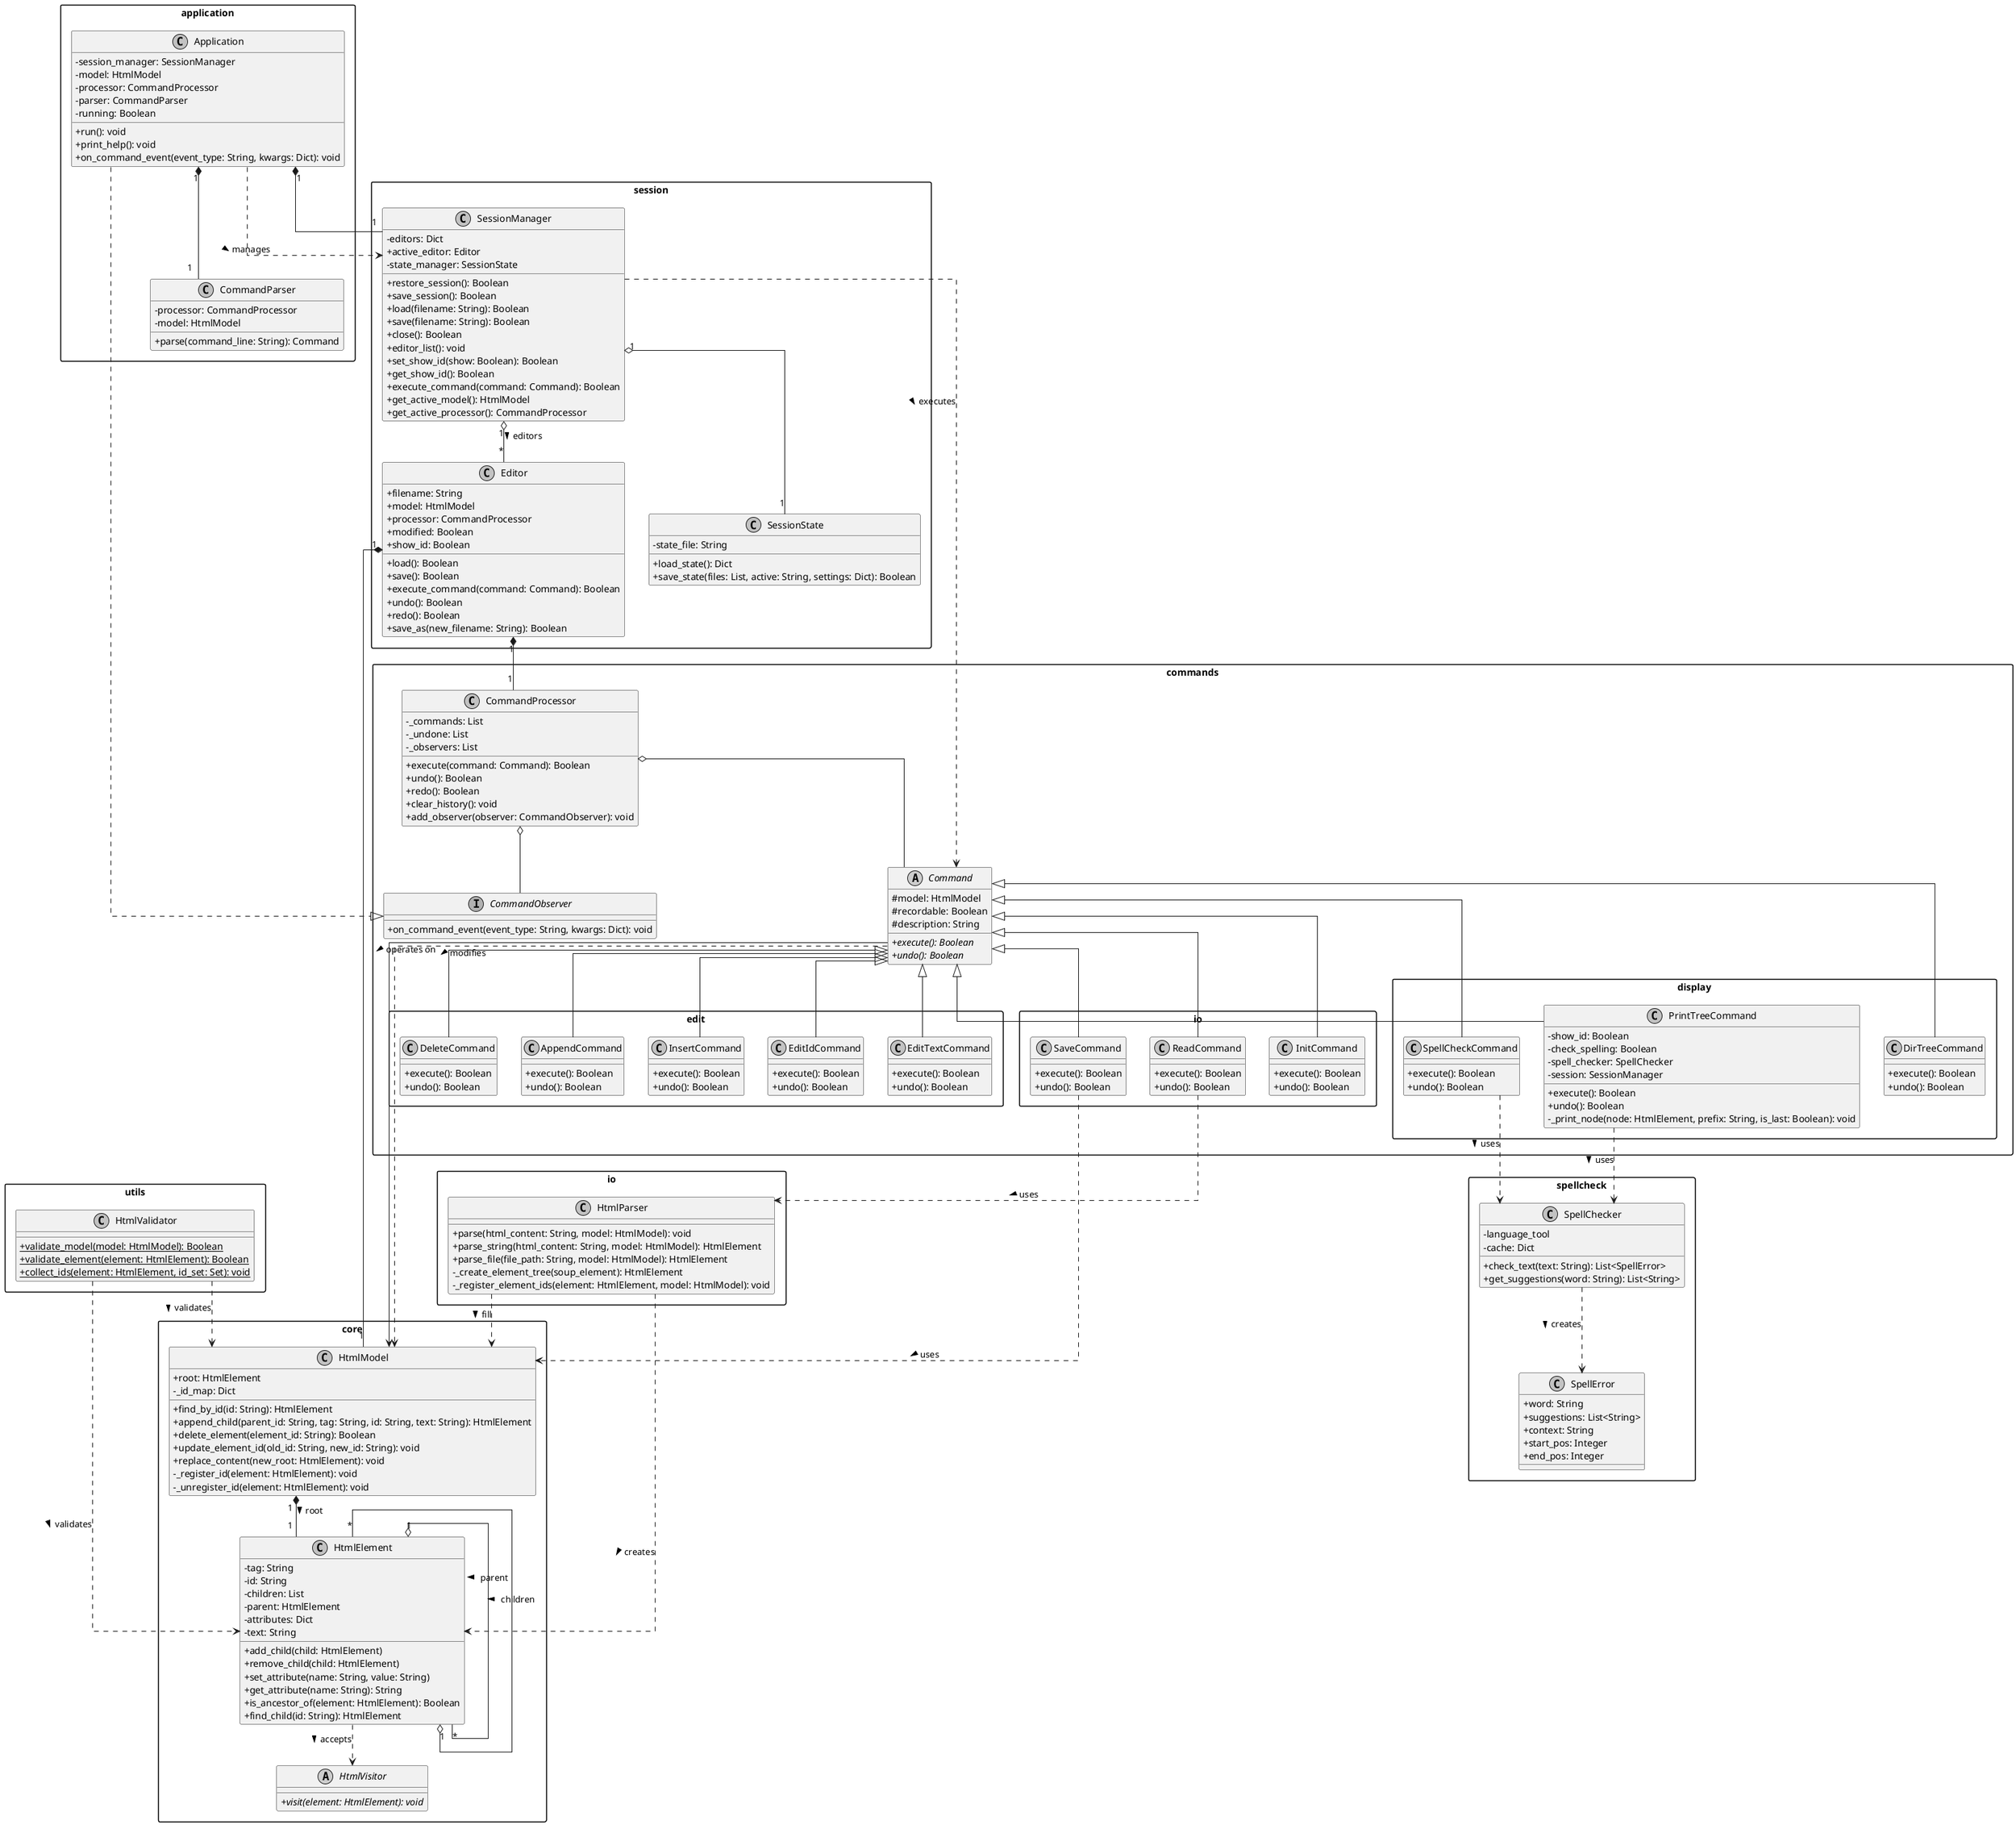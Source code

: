 @startuml HTML编辑器类图

skinparam packageStyle rectangle
skinparam classAttributeIconSize 0
skinparam linetype ortho
skinparam shadowing false
skinparam monochrome true

' 核心模块
package core {
    class HtmlElement {
        - tag: String
        - id: String
        - children: List
        - parent: HtmlElement
        - attributes: Dict
        - text: String
        + add_child(child: HtmlElement)
        + remove_child(child: HtmlElement)
        + set_attribute(name: String, value: String)
        + get_attribute(name: String): String
        + is_ancestor_of(element: HtmlElement): Boolean
        + find_child(id: String): HtmlElement
    }

    class HtmlModel {
        + root: HtmlElement
        - _id_map: Dict
        + find_by_id(id: String): HtmlElement
        + append_child(parent_id: String, tag: String, id: String, text: String): HtmlElement
        + delete_element(element_id: String): Boolean
        + update_element_id(old_id: String, new_id: String): void
        + replace_content(new_root: HtmlElement): void
        - _register_id(element: HtmlElement): void
        - _unregister_id(element: HtmlElement): void
    }

    abstract class HtmlVisitor {
        {abstract} + visit(element: HtmlElement): void
    }

    HtmlElement "1" o-- "*" HtmlElement : children >
    HtmlElement "*" --o "1" HtmlElement : parent >
    HtmlModel "1" *-- "1" HtmlElement : root >
    HtmlElement ..> HtmlVisitor : accepts >
}

' 命令模块
package commands {
    abstract class Command {
        # model: HtmlModel
        # recordable: Boolean
        # description: String
        {abstract} + execute(): Boolean
        {abstract} + undo(): Boolean
    }

    class CommandProcessor {
        - _commands: List
        - _undone: List
        - _observers: List
        + execute(command: Command): Boolean
        + undo(): Boolean
        + redo(): Boolean
        + clear_history(): void
        + add_observer(observer: CommandObserver): void
    }

    interface CommandObserver {
        + on_command_event(event_type: String, kwargs: Dict): void
    }

    package edit {
        class AppendCommand {
            + execute(): Boolean
            + undo(): Boolean
        }

        class DeleteCommand {
            + execute(): Boolean
            + undo(): Boolean
        }

        class EditTextCommand {
            + execute(): Boolean
            + undo(): Boolean
        }

        class EditIdCommand {
            + execute(): Boolean
            + undo(): Boolean
        }

        class InsertCommand {
            + execute(): Boolean
            + undo(): Boolean
        }
    }

    package display {
        class PrintTreeCommand {
            - show_id: Boolean
            - check_spelling: Boolean
            - spell_checker: SpellChecker
            - session: SessionManager
            + execute(): Boolean
            + undo(): Boolean
            - _print_node(node: HtmlElement, prefix: String, is_last: Boolean): void
        }

        class SpellCheckCommand {
            + execute(): Boolean
            + undo(): Boolean
        }

        class DirTreeCommand {
            + execute(): Boolean
            + undo(): Boolean
        }
    }

    package io {
        class ReadCommand {
            + execute(): Boolean
            + undo(): Boolean
        }

        class SaveCommand {
            + execute(): Boolean
            + undo(): Boolean
        }

        class InitCommand {
            + execute(): Boolean
            + undo(): Boolean
        }
    }

    CommandProcessor o-- Command
    CommandProcessor o-- CommandObserver

    Command <|-- AppendCommand
    Command <|-- DeleteCommand
    Command <|-- EditTextCommand
    Command <|-- EditIdCommand
    Command <|-- InsertCommand
    Command <|-- PrintTreeCommand
    Command <|-- SpellCheckCommand
    Command <|-- DirTreeCommand
    Command <|-- ReadCommand
    Command <|-- SaveCommand
    Command <|-- InitCommand
    Command --> HtmlModel : operates on >
}

' 会话管理模块
package session {
    class Editor {
        + filename: String
        + model: HtmlModel
        + processor: CommandProcessor
        + modified: Boolean
        + show_id: Boolean
        + load(): Boolean
        + save(): Boolean
        + execute_command(command: Command): Boolean
        + undo(): Boolean
        + redo(): Boolean
        + save_as(new_filename: String): Boolean
    }

    class SessionManager {
        - editors: Dict
        + active_editor: Editor
        - state_manager: SessionState
        + restore_session(): Boolean
        + save_session(): Boolean
        + load(filename: String): Boolean
        + save(filename: String): Boolean
        + close(): Boolean
        + editor_list(): void
        + set_show_id(show: Boolean): Boolean
        + get_show_id(): Boolean
        + execute_command(command: Command): Boolean
        + get_active_model(): HtmlModel
        + get_active_processor(): CommandProcessor
    }

    class SessionState {
        - state_file: String
        + load_state(): Dict
        + save_state(files: List, active: String, settings: Dict): Boolean
    }

    SessionManager "1" o-- "*" Editor : editors >
    SessionManager "1" o-- "1" SessionState
    Editor "1" *-- "1" HtmlModel
    Editor "1" *-- "1" CommandProcessor
}

' 应用层
package application {
    class Application {
        - session_manager: SessionManager
        - model: HtmlModel
        - processor: CommandProcessor
        - parser: CommandParser
        - running: Boolean
        + run(): void
        + print_help(): void
        + on_command_event(event_type: String, kwargs: Dict): void
    }

    class CommandParser {
        - processor: CommandProcessor
        - model: HtmlModel
        + parse(command_line: String): Command
    }

    Application "1" *-- "1" SessionManager
    Application "1" *-- "1" CommandParser
    Application ..|> CommandObserver
}

' IO模块
package io {
    class HtmlParser {
        + parse(html_content: String, model: HtmlModel): void
        + parse_string(html_content: String, model: HtmlModel): HtmlElement
        + parse_file(file_path: String, model: HtmlModel): HtmlElement
        - _create_element_tree(soup_element): HtmlElement
        - _register_element_ids(element: HtmlElement, model: HtmlModel): void
    }

    HtmlParser ..> HtmlModel : fill >
    HtmlParser ..> HtmlElement : creates >
}

' 工具模块
package utils {
    class HtmlValidator {
        {static} + validate_model(model: HtmlModel): Boolean
        {static} + validate_element(element: HtmlElement): Boolean
        {static} + collect_ids(element: HtmlElement, id_set: Set): void
    }

    HtmlValidator ..> HtmlModel : validates >
    HtmlValidator ..> HtmlElement : validates >
}

' 拼写检查模块
package spellcheck {
    class SpellChecker {
        - language_tool
        - cache: Dict
        + check_text(text: String): List<SpellError>
        + get_suggestions(word: String): List<String>
    }

    class SpellError {
        + word: String
        + suggestions: List<String>
        + context: String
        + start_pos: Integer
        + end_pos: Integer
    }

    SpellChecker ..> SpellError : creates >
    PrintTreeCommand ..> SpellChecker : uses >
    SpellCheckCommand ..> SpellChecker : uses >
}

' 主要依赖关系
ReadCommand ..> HtmlParser : uses >
SaveCommand ..> HtmlModel : uses >
Application ..> SessionManager : manages >
SessionManager ..> Command : executes >
Command ..> HtmlModel : modifies >

@enduml
